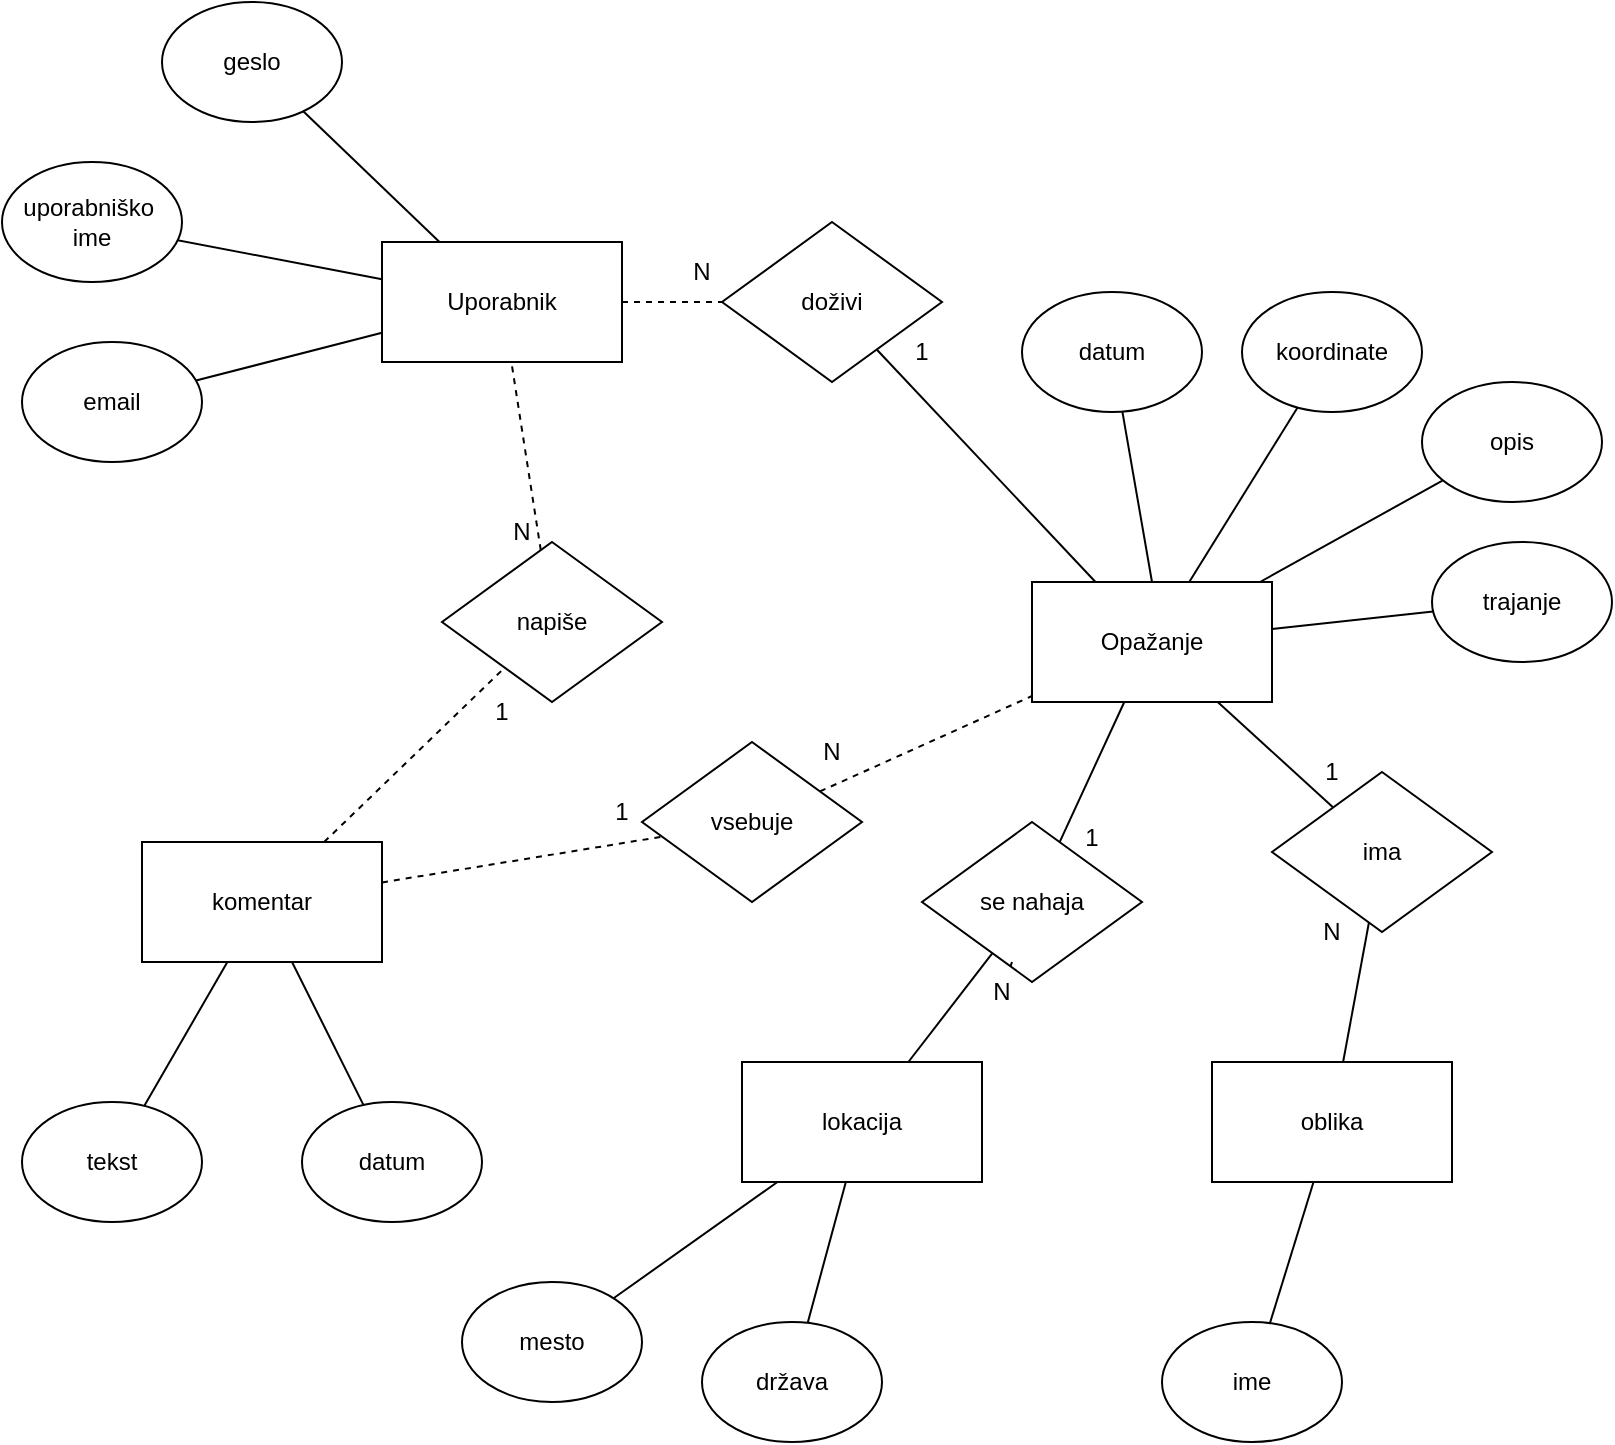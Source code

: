 <mxfile version="26.2.9">
  <diagram name="Page-1" id="mnhfKJHkXYlfaxxIdJFy">
    <mxGraphModel dx="1212" dy="842" grid="1" gridSize="10" guides="1" tooltips="1" connect="1" arrows="1" fold="1" page="1" pageScale="1" pageWidth="850" pageHeight="1100" math="0" shadow="0">
      <root>
        <mxCell id="0" />
        <mxCell id="1" parent="0" />
        <mxCell id="cxBclDdadFvKwpa0EuoE-1" value="&lt;div&gt;Uporabnik&lt;/div&gt;" style="rounded=0;whiteSpace=wrap;html=1;" vertex="1" parent="1">
          <mxGeometry x="220" y="160" width="120" height="60" as="geometry" />
        </mxCell>
        <mxCell id="cxBclDdadFvKwpa0EuoE-2" value="" style="endArrow=none;html=1;rounded=0;exitX=0.444;exitY=0.5;exitDx=0;exitDy=0;exitPerimeter=0;" edge="1" parent="1" source="cxBclDdadFvKwpa0EuoE-3" target="cxBclDdadFvKwpa0EuoE-1">
          <mxGeometry width="50" height="50" relative="1" as="geometry">
            <mxPoint x="140" y="330" as="sourcePoint" />
            <mxPoint x="430" y="260" as="targetPoint" />
          </mxGeometry>
        </mxCell>
        <mxCell id="cxBclDdadFvKwpa0EuoE-3" value="&lt;div&gt;uporabniško&amp;nbsp;&lt;/div&gt;&lt;div&gt;ime&lt;/div&gt;" style="ellipse;whiteSpace=wrap;html=1;" vertex="1" parent="1">
          <mxGeometry x="30" y="120" width="90" height="60" as="geometry" />
        </mxCell>
        <mxCell id="cxBclDdadFvKwpa0EuoE-4" value="email" style="ellipse;whiteSpace=wrap;html=1;" vertex="1" parent="1">
          <mxGeometry x="40" y="210" width="90" height="60" as="geometry" />
        </mxCell>
        <mxCell id="cxBclDdadFvKwpa0EuoE-5" value="" style="endArrow=none;html=1;rounded=0;" edge="1" parent="1" source="cxBclDdadFvKwpa0EuoE-4" target="cxBclDdadFvKwpa0EuoE-1">
          <mxGeometry width="50" height="50" relative="1" as="geometry">
            <mxPoint x="380" y="310" as="sourcePoint" />
            <mxPoint x="430" y="260" as="targetPoint" />
          </mxGeometry>
        </mxCell>
        <mxCell id="cxBclDdadFvKwpa0EuoE-6" value="geslo" style="ellipse;whiteSpace=wrap;html=1;" vertex="1" parent="1">
          <mxGeometry x="110" y="40" width="90" height="60" as="geometry" />
        </mxCell>
        <mxCell id="cxBclDdadFvKwpa0EuoE-7" value="" style="endArrow=none;html=1;rounded=0;" edge="1" parent="1" source="cxBclDdadFvKwpa0EuoE-6" target="cxBclDdadFvKwpa0EuoE-1">
          <mxGeometry width="50" height="50" relative="1" as="geometry">
            <mxPoint x="380" y="320" as="sourcePoint" />
            <mxPoint x="430" y="270" as="targetPoint" />
          </mxGeometry>
        </mxCell>
        <mxCell id="cxBclDdadFvKwpa0EuoE-8" value="doživi" style="rhombus;whiteSpace=wrap;html=1;" vertex="1" parent="1">
          <mxGeometry x="390" y="150" width="110" height="80" as="geometry" />
        </mxCell>
        <mxCell id="cxBclDdadFvKwpa0EuoE-9" value="" style="endArrow=none;dashed=1;html=1;rounded=0;" edge="1" parent="1" source="cxBclDdadFvKwpa0EuoE-1" target="cxBclDdadFvKwpa0EuoE-8">
          <mxGeometry width="50" height="50" relative="1" as="geometry">
            <mxPoint x="380" y="330" as="sourcePoint" />
            <mxPoint x="430" y="280" as="targetPoint" />
          </mxGeometry>
        </mxCell>
        <mxCell id="cxBclDdadFvKwpa0EuoE-11" value="Opažanje" style="rounded=0;whiteSpace=wrap;html=1;" vertex="1" parent="1">
          <mxGeometry x="545" y="330" width="120" height="60" as="geometry" />
        </mxCell>
        <mxCell id="cxBclDdadFvKwpa0EuoE-13" value="&lt;div&gt;1&lt;/div&gt;" style="text;html=1;align=center;verticalAlign=middle;whiteSpace=wrap;rounded=0;" vertex="1" parent="1">
          <mxGeometry x="460" y="200" width="60" height="30" as="geometry" />
        </mxCell>
        <mxCell id="cxBclDdadFvKwpa0EuoE-14" value="datum" style="ellipse;whiteSpace=wrap;html=1;" vertex="1" parent="1">
          <mxGeometry x="540" y="185" width="90" height="60" as="geometry" />
        </mxCell>
        <mxCell id="cxBclDdadFvKwpa0EuoE-15" value="mesto" style="ellipse;whiteSpace=wrap;html=1;" vertex="1" parent="1">
          <mxGeometry x="260" y="680" width="90" height="60" as="geometry" />
        </mxCell>
        <mxCell id="cxBclDdadFvKwpa0EuoE-17" value="država" style="ellipse;whiteSpace=wrap;html=1;" vertex="1" parent="1">
          <mxGeometry x="380" y="700" width="90" height="60" as="geometry" />
        </mxCell>
        <mxCell id="cxBclDdadFvKwpa0EuoE-18" value="" style="endArrow=none;dashed=1;html=1;rounded=0;" edge="1" parent="1" source="cxBclDdadFvKwpa0EuoE-1" target="cxBclDdadFvKwpa0EuoE-8">
          <mxGeometry width="50" height="50" relative="1" as="geometry">
            <mxPoint x="340" y="190" as="sourcePoint" />
            <mxPoint x="390" y="190" as="targetPoint" />
          </mxGeometry>
        </mxCell>
        <mxCell id="cxBclDdadFvKwpa0EuoE-10" value="&lt;div&gt;N&lt;/div&gt;" style="text;html=1;align=center;verticalAlign=middle;whiteSpace=wrap;rounded=0;" vertex="1" parent="1">
          <mxGeometry x="350" y="160" width="60" height="30" as="geometry" />
        </mxCell>
        <mxCell id="cxBclDdadFvKwpa0EuoE-19" value="" style="endArrow=none;html=1;rounded=0;exitX=0.5;exitY=0;exitDx=0;exitDy=0;" edge="1" parent="1" source="cxBclDdadFvKwpa0EuoE-11" target="cxBclDdadFvKwpa0EuoE-14">
          <mxGeometry width="50" height="50" relative="1" as="geometry">
            <mxPoint x="410" y="340" as="sourcePoint" />
            <mxPoint x="460" y="290" as="targetPoint" />
          </mxGeometry>
        </mxCell>
        <mxCell id="cxBclDdadFvKwpa0EuoE-24" value="" style="endArrow=none;html=1;rounded=0;" edge="1" parent="1" source="cxBclDdadFvKwpa0EuoE-58" target="cxBclDdadFvKwpa0EuoE-11">
          <mxGeometry width="50" height="50" relative="1" as="geometry">
            <mxPoint x="694.988" y="620.752" as="sourcePoint" />
            <mxPoint x="600" y="370" as="targetPoint" />
          </mxGeometry>
        </mxCell>
        <mxCell id="cxBclDdadFvKwpa0EuoE-25" value="trajanje" style="ellipse;whiteSpace=wrap;html=1;" vertex="1" parent="1">
          <mxGeometry x="745" y="310" width="90" height="60" as="geometry" />
        </mxCell>
        <mxCell id="cxBclDdadFvKwpa0EuoE-26" value="" style="endArrow=none;html=1;rounded=0;" edge="1" parent="1" source="cxBclDdadFvKwpa0EuoE-25" target="cxBclDdadFvKwpa0EuoE-11">
          <mxGeometry width="50" height="50" relative="1" as="geometry">
            <mxPoint x="550" y="440" as="sourcePoint" />
            <mxPoint x="600" y="390" as="targetPoint" />
          </mxGeometry>
        </mxCell>
        <mxCell id="cxBclDdadFvKwpa0EuoE-27" value="opis" style="ellipse;whiteSpace=wrap;html=1;" vertex="1" parent="1">
          <mxGeometry x="740" y="230" width="90" height="60" as="geometry" />
        </mxCell>
        <mxCell id="cxBclDdadFvKwpa0EuoE-28" value="" style="endArrow=none;html=1;rounded=0;" edge="1" parent="1" source="cxBclDdadFvKwpa0EuoE-27" target="cxBclDdadFvKwpa0EuoE-11">
          <mxGeometry width="50" height="50" relative="1" as="geometry">
            <mxPoint x="550" y="440" as="sourcePoint" />
            <mxPoint x="600" y="390" as="targetPoint" />
          </mxGeometry>
        </mxCell>
        <mxCell id="cxBclDdadFvKwpa0EuoE-29" value="koordinate" style="ellipse;whiteSpace=wrap;html=1;" vertex="1" parent="1">
          <mxGeometry x="650" y="185" width="90" height="60" as="geometry" />
        </mxCell>
        <mxCell id="cxBclDdadFvKwpa0EuoE-30" value="" style="endArrow=none;html=1;rounded=0;" edge="1" parent="1" source="cxBclDdadFvKwpa0EuoE-11" target="cxBclDdadFvKwpa0EuoE-29">
          <mxGeometry width="50" height="50" relative="1" as="geometry">
            <mxPoint x="630" y="360" as="sourcePoint" />
            <mxPoint x="600" y="390" as="targetPoint" />
          </mxGeometry>
        </mxCell>
        <mxCell id="cxBclDdadFvKwpa0EuoE-31" value="komentar" style="rounded=0;whiteSpace=wrap;html=1;" vertex="1" parent="1">
          <mxGeometry x="100" y="460" width="120" height="60" as="geometry" />
        </mxCell>
        <mxCell id="cxBclDdadFvKwpa0EuoE-33" value="" style="endArrow=none;dashed=1;html=1;rounded=0;" edge="1" parent="1" source="cxBclDdadFvKwpa0EuoE-31" target="cxBclDdadFvKwpa0EuoE-34">
          <mxGeometry width="50" height="50" relative="1" as="geometry">
            <mxPoint x="440" y="470" as="sourcePoint" />
            <mxPoint x="200" y="310" as="targetPoint" />
          </mxGeometry>
        </mxCell>
        <mxCell id="cxBclDdadFvKwpa0EuoE-34" value="&lt;div&gt;napiše&lt;/div&gt;" style="rhombus;whiteSpace=wrap;html=1;" vertex="1" parent="1">
          <mxGeometry x="250" y="310" width="110" height="80" as="geometry" />
        </mxCell>
        <mxCell id="cxBclDdadFvKwpa0EuoE-36" value="N" style="text;html=1;align=center;verticalAlign=middle;whiteSpace=wrap;rounded=0;" vertex="1" parent="1">
          <mxGeometry x="260" y="290" width="60" height="30" as="geometry" />
        </mxCell>
        <mxCell id="cxBclDdadFvKwpa0EuoE-37" value="&lt;div&gt;1&lt;/div&gt;" style="text;html=1;align=center;verticalAlign=middle;whiteSpace=wrap;rounded=0;" vertex="1" parent="1">
          <mxGeometry x="250" y="380" width="60" height="30" as="geometry" />
        </mxCell>
        <mxCell id="cxBclDdadFvKwpa0EuoE-38" value="" style="endArrow=none;dashed=1;html=1;rounded=0;" edge="1" parent="1" source="cxBclDdadFvKwpa0EuoE-34" target="cxBclDdadFvKwpa0EuoE-1">
          <mxGeometry width="50" height="50" relative="1" as="geometry">
            <mxPoint x="320" y="320" as="sourcePoint" />
            <mxPoint x="370" y="270" as="targetPoint" />
          </mxGeometry>
        </mxCell>
        <mxCell id="cxBclDdadFvKwpa0EuoE-39" value="vsebuje" style="rhombus;whiteSpace=wrap;html=1;" vertex="1" parent="1">
          <mxGeometry x="350" y="410" width="110" height="80" as="geometry" />
        </mxCell>
        <mxCell id="cxBclDdadFvKwpa0EuoE-40" value="" style="endArrow=none;dashed=1;html=1;rounded=0;" edge="1" parent="1" source="cxBclDdadFvKwpa0EuoE-39" target="cxBclDdadFvKwpa0EuoE-11">
          <mxGeometry width="50" height="50" relative="1" as="geometry">
            <mxPoint x="360" y="380" as="sourcePoint" />
            <mxPoint x="410" y="330" as="targetPoint" />
          </mxGeometry>
        </mxCell>
        <mxCell id="cxBclDdadFvKwpa0EuoE-41" value="" style="endArrow=none;dashed=1;html=1;rounded=0;" edge="1" parent="1" source="cxBclDdadFvKwpa0EuoE-31" target="cxBclDdadFvKwpa0EuoE-39">
          <mxGeometry width="50" height="50" relative="1" as="geometry">
            <mxPoint x="360" y="380" as="sourcePoint" />
            <mxPoint x="410" y="330" as="targetPoint" />
          </mxGeometry>
        </mxCell>
        <mxCell id="cxBclDdadFvKwpa0EuoE-42" value="N" style="text;html=1;align=center;verticalAlign=middle;whiteSpace=wrap;rounded=0;" vertex="1" parent="1">
          <mxGeometry x="415" y="400" width="60" height="30" as="geometry" />
        </mxCell>
        <mxCell id="cxBclDdadFvKwpa0EuoE-43" value="1" style="text;html=1;align=center;verticalAlign=middle;whiteSpace=wrap;rounded=0;" vertex="1" parent="1">
          <mxGeometry x="310" y="430" width="60" height="30" as="geometry" />
        </mxCell>
        <mxCell id="cxBclDdadFvKwpa0EuoE-44" value="lokacija" style="rounded=0;whiteSpace=wrap;html=1;" vertex="1" parent="1">
          <mxGeometry x="400" y="570" width="120" height="60" as="geometry" />
        </mxCell>
        <mxCell id="cxBclDdadFvKwpa0EuoE-47" value="se nahaja" style="rhombus;whiteSpace=wrap;html=1;" vertex="1" parent="1">
          <mxGeometry x="490" y="450" width="110" height="80" as="geometry" />
        </mxCell>
        <mxCell id="cxBclDdadFvKwpa0EuoE-50" value="" style="endArrow=none;html=1;rounded=0;" edge="1" parent="1" source="cxBclDdadFvKwpa0EuoE-8" target="cxBclDdadFvKwpa0EuoE-11">
          <mxGeometry width="50" height="50" relative="1" as="geometry">
            <mxPoint x="480" y="380" as="sourcePoint" />
            <mxPoint x="530" y="330" as="targetPoint" />
          </mxGeometry>
        </mxCell>
        <mxCell id="cxBclDdadFvKwpa0EuoE-51" value="" style="endArrow=none;html=1;rounded=0;" edge="1" parent="1" source="cxBclDdadFvKwpa0EuoE-47" target="cxBclDdadFvKwpa0EuoE-11">
          <mxGeometry width="50" height="50" relative="1" as="geometry">
            <mxPoint x="490" y="500" as="sourcePoint" />
            <mxPoint x="605" y="370" as="targetPoint" />
          </mxGeometry>
        </mxCell>
        <mxCell id="cxBclDdadFvKwpa0EuoE-52" value="&lt;div&gt;1&lt;/div&gt;&lt;div&gt;&lt;br&gt;&lt;/div&gt;" style="text;html=1;align=center;verticalAlign=middle;whiteSpace=wrap;rounded=0;" vertex="1" parent="1">
          <mxGeometry x="545" y="450" width="60" height="30" as="geometry" />
        </mxCell>
        <mxCell id="cxBclDdadFvKwpa0EuoE-53" value="" style="endArrow=none;dashed=1;html=1;rounded=0;" edge="1" parent="1" source="cxBclDdadFvKwpa0EuoE-46" target="cxBclDdadFvKwpa0EuoE-47">
          <mxGeometry width="50" height="50" relative="1" as="geometry">
            <mxPoint x="490" y="500" as="sourcePoint" />
            <mxPoint x="540" y="450" as="targetPoint" />
          </mxGeometry>
        </mxCell>
        <mxCell id="cxBclDdadFvKwpa0EuoE-46" value="N" style="text;html=1;align=center;verticalAlign=middle;whiteSpace=wrap;rounded=0;" vertex="1" parent="1">
          <mxGeometry x="500" y="520" width="60" height="30" as="geometry" />
        </mxCell>
        <mxCell id="cxBclDdadFvKwpa0EuoE-55" value="" style="endArrow=none;html=1;rounded=0;" edge="1" parent="1" source="cxBclDdadFvKwpa0EuoE-15" target="cxBclDdadFvKwpa0EuoE-44">
          <mxGeometry width="50" height="50" relative="1" as="geometry">
            <mxPoint x="490" y="710" as="sourcePoint" />
            <mxPoint x="540" y="660" as="targetPoint" />
          </mxGeometry>
        </mxCell>
        <mxCell id="cxBclDdadFvKwpa0EuoE-56" value="" style="endArrow=none;html=1;rounded=0;" edge="1" parent="1" source="cxBclDdadFvKwpa0EuoE-17" target="cxBclDdadFvKwpa0EuoE-44">
          <mxGeometry width="50" height="50" relative="1" as="geometry">
            <mxPoint x="490" y="710" as="sourcePoint" />
            <mxPoint x="540" y="660" as="targetPoint" />
          </mxGeometry>
        </mxCell>
        <mxCell id="cxBclDdadFvKwpa0EuoE-57" value="&lt;div&gt;oblika&lt;/div&gt;" style="rounded=0;whiteSpace=wrap;html=1;" vertex="1" parent="1">
          <mxGeometry x="635" y="570" width="120" height="60" as="geometry" />
        </mxCell>
        <mxCell id="cxBclDdadFvKwpa0EuoE-58" value="ima" style="rhombus;whiteSpace=wrap;html=1;" vertex="1" parent="1">
          <mxGeometry x="665" y="425" width="110" height="80" as="geometry" />
        </mxCell>
        <mxCell id="cxBclDdadFvKwpa0EuoE-60" value="" style="endArrow=none;html=1;rounded=0;" edge="1" parent="1" source="cxBclDdadFvKwpa0EuoE-57" target="cxBclDdadFvKwpa0EuoE-58">
          <mxGeometry width="50" height="50" relative="1" as="geometry">
            <mxPoint x="590" y="500" as="sourcePoint" />
            <mxPoint x="640" y="450" as="targetPoint" />
          </mxGeometry>
        </mxCell>
        <mxCell id="cxBclDdadFvKwpa0EuoE-61" value="" style="endArrow=none;html=1;rounded=0;" edge="1" parent="1" source="cxBclDdadFvKwpa0EuoE-44" target="cxBclDdadFvKwpa0EuoE-47">
          <mxGeometry width="50" height="50" relative="1" as="geometry">
            <mxPoint x="590" y="500" as="sourcePoint" />
            <mxPoint x="640" y="450" as="targetPoint" />
          </mxGeometry>
        </mxCell>
        <mxCell id="cxBclDdadFvKwpa0EuoE-62" value="&lt;div&gt;ime&lt;/div&gt;" style="ellipse;whiteSpace=wrap;html=1;" vertex="1" parent="1">
          <mxGeometry x="610" y="700" width="90" height="60" as="geometry" />
        </mxCell>
        <mxCell id="cxBclDdadFvKwpa0EuoE-63" value="" style="endArrow=none;html=1;rounded=0;" edge="1" parent="1" source="cxBclDdadFvKwpa0EuoE-62" target="cxBclDdadFvKwpa0EuoE-57">
          <mxGeometry width="50" height="50" relative="1" as="geometry">
            <mxPoint x="590" y="580" as="sourcePoint" />
            <mxPoint x="640" y="530" as="targetPoint" />
          </mxGeometry>
        </mxCell>
        <mxCell id="cxBclDdadFvKwpa0EuoE-65" value="1" style="text;html=1;align=center;verticalAlign=middle;whiteSpace=wrap;rounded=0;" vertex="1" parent="1">
          <mxGeometry x="665" y="410" width="60" height="30" as="geometry" />
        </mxCell>
        <mxCell id="cxBclDdadFvKwpa0EuoE-66" value="&lt;div&gt;N&lt;/div&gt;" style="text;html=1;align=center;verticalAlign=middle;whiteSpace=wrap;rounded=0;" vertex="1" parent="1">
          <mxGeometry x="665" y="490" width="60" height="30" as="geometry" />
        </mxCell>
        <mxCell id="cxBclDdadFvKwpa0EuoE-67" value="tekst" style="ellipse;whiteSpace=wrap;html=1;" vertex="1" parent="1">
          <mxGeometry x="40" y="590" width="90" height="60" as="geometry" />
        </mxCell>
        <mxCell id="cxBclDdadFvKwpa0EuoE-68" value="" style="endArrow=none;html=1;rounded=0;" edge="1" parent="1" source="cxBclDdadFvKwpa0EuoE-67" target="cxBclDdadFvKwpa0EuoE-31">
          <mxGeometry width="50" height="50" relative="1" as="geometry">
            <mxPoint x="190" y="600" as="sourcePoint" />
            <mxPoint x="240" y="550" as="targetPoint" />
          </mxGeometry>
        </mxCell>
        <mxCell id="cxBclDdadFvKwpa0EuoE-69" value="datum" style="ellipse;whiteSpace=wrap;html=1;" vertex="1" parent="1">
          <mxGeometry x="180" y="590" width="90" height="60" as="geometry" />
        </mxCell>
        <mxCell id="cxBclDdadFvKwpa0EuoE-70" value="" style="endArrow=none;html=1;rounded=0;" edge="1" parent="1" source="cxBclDdadFvKwpa0EuoE-69" target="cxBclDdadFvKwpa0EuoE-31">
          <mxGeometry width="50" height="50" relative="1" as="geometry">
            <mxPoint x="190" y="600" as="sourcePoint" />
            <mxPoint x="240" y="550" as="targetPoint" />
          </mxGeometry>
        </mxCell>
      </root>
    </mxGraphModel>
  </diagram>
</mxfile>
